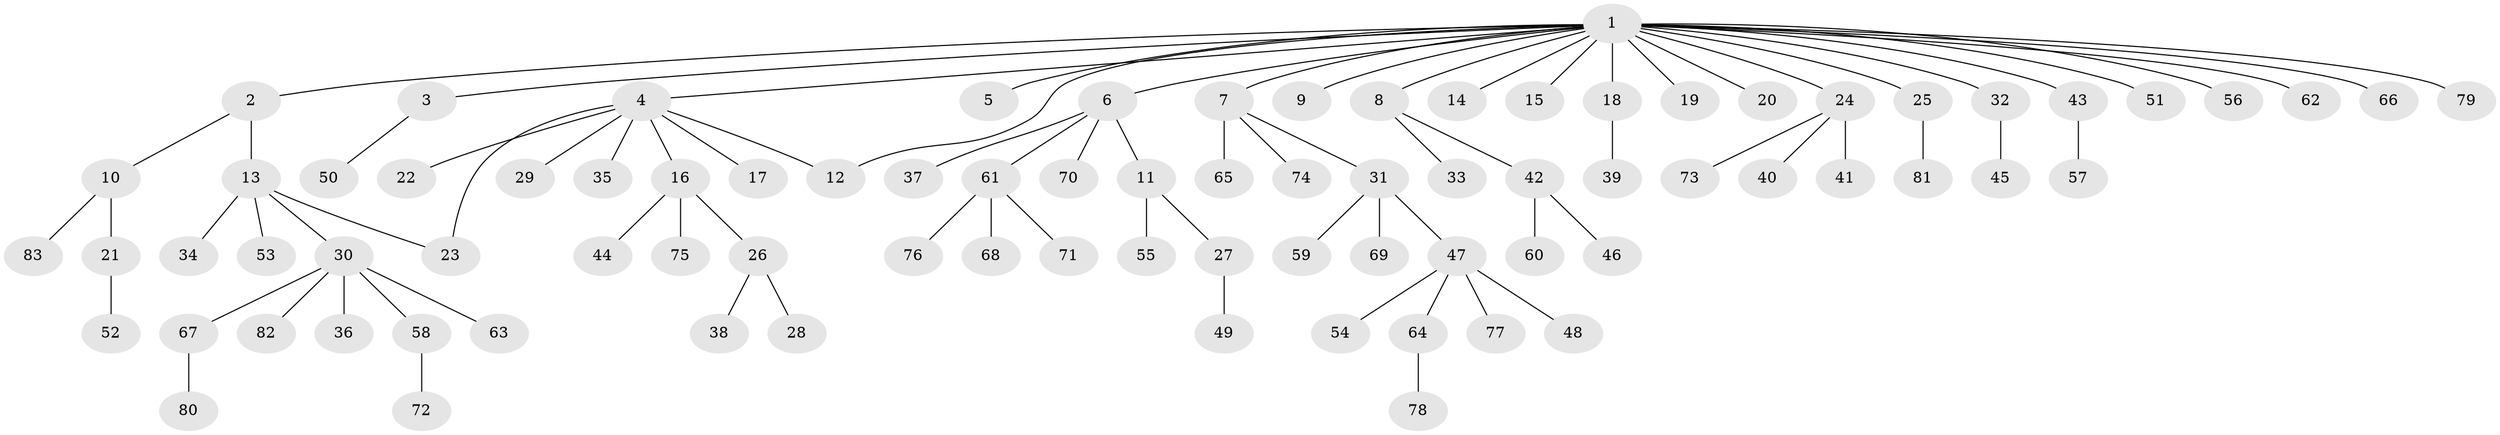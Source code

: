 // Generated by graph-tools (version 1.1) at 2025/11/02/27/25 16:11:11]
// undirected, 83 vertices, 84 edges
graph export_dot {
graph [start="1"]
  node [color=gray90,style=filled];
  1;
  2;
  3;
  4;
  5;
  6;
  7;
  8;
  9;
  10;
  11;
  12;
  13;
  14;
  15;
  16;
  17;
  18;
  19;
  20;
  21;
  22;
  23;
  24;
  25;
  26;
  27;
  28;
  29;
  30;
  31;
  32;
  33;
  34;
  35;
  36;
  37;
  38;
  39;
  40;
  41;
  42;
  43;
  44;
  45;
  46;
  47;
  48;
  49;
  50;
  51;
  52;
  53;
  54;
  55;
  56;
  57;
  58;
  59;
  60;
  61;
  62;
  63;
  64;
  65;
  66;
  67;
  68;
  69;
  70;
  71;
  72;
  73;
  74;
  75;
  76;
  77;
  78;
  79;
  80;
  81;
  82;
  83;
  1 -- 2;
  1 -- 3;
  1 -- 4;
  1 -- 5;
  1 -- 6;
  1 -- 7;
  1 -- 8;
  1 -- 9;
  1 -- 12;
  1 -- 14;
  1 -- 15;
  1 -- 18;
  1 -- 19;
  1 -- 20;
  1 -- 24;
  1 -- 25;
  1 -- 32;
  1 -- 43;
  1 -- 51;
  1 -- 56;
  1 -- 62;
  1 -- 66;
  1 -- 79;
  2 -- 10;
  2 -- 13;
  3 -- 50;
  4 -- 12;
  4 -- 16;
  4 -- 17;
  4 -- 22;
  4 -- 23;
  4 -- 29;
  4 -- 35;
  6 -- 11;
  6 -- 37;
  6 -- 61;
  6 -- 70;
  7 -- 31;
  7 -- 65;
  7 -- 74;
  8 -- 33;
  8 -- 42;
  10 -- 21;
  10 -- 83;
  11 -- 27;
  11 -- 55;
  13 -- 23;
  13 -- 30;
  13 -- 34;
  13 -- 53;
  16 -- 26;
  16 -- 44;
  16 -- 75;
  18 -- 39;
  21 -- 52;
  24 -- 40;
  24 -- 41;
  24 -- 73;
  25 -- 81;
  26 -- 28;
  26 -- 38;
  27 -- 49;
  30 -- 36;
  30 -- 58;
  30 -- 63;
  30 -- 67;
  30 -- 82;
  31 -- 47;
  31 -- 59;
  31 -- 69;
  32 -- 45;
  42 -- 46;
  42 -- 60;
  43 -- 57;
  47 -- 48;
  47 -- 54;
  47 -- 64;
  47 -- 77;
  58 -- 72;
  61 -- 68;
  61 -- 71;
  61 -- 76;
  64 -- 78;
  67 -- 80;
}
